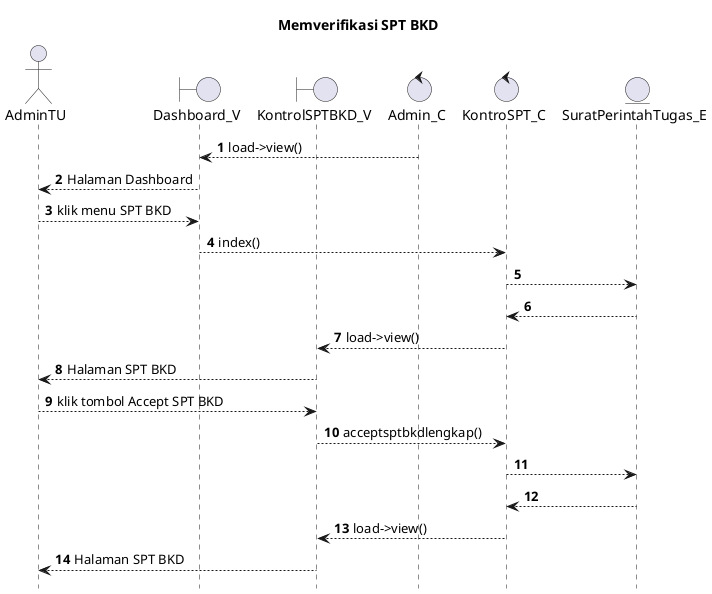 @startuml

autonumber
hide footbox
title Memverifikasi SPT BKD

Actor AdminTU
boundary Dashboard_V
boundary KontrolSPTBKD_V
control Admin_C
control KontroSPT_C
Entity SuratPerintahTugas_E

Admin_C --> Dashboard_V: load->view()
Dashboard_V --> AdminTU: Halaman Dashboard
AdminTU --> Dashboard_V: klik menu SPT BKD
Dashboard_V --> KontroSPT_C: index()
KontroSPT_C --> SuratPerintahTugas_E:
    
    SuratPerintahTugas_E --> KontroSPT_C:
    KontroSPT_C --> KontrolSPTBKD_V: load->view()
    KontrolSPTBKD_V --> AdminTU: Halaman SPT BKD

AdminTU --> KontrolSPTBKD_V: klik tombol Accept SPT BKD
KontrolSPTBKD_V --> KontroSPT_C: acceptsptbkdlengkap()
KontroSPT_C --> SuratPerintahTugas_E:
   
    SuratPerintahTugas_E --> KontroSPT_C:
    KontroSPT_C --> KontrolSPTBKD_V: load->view()
    KontrolSPTBKD_V --> AdminTU: Halaman SPT BKD

@enduml